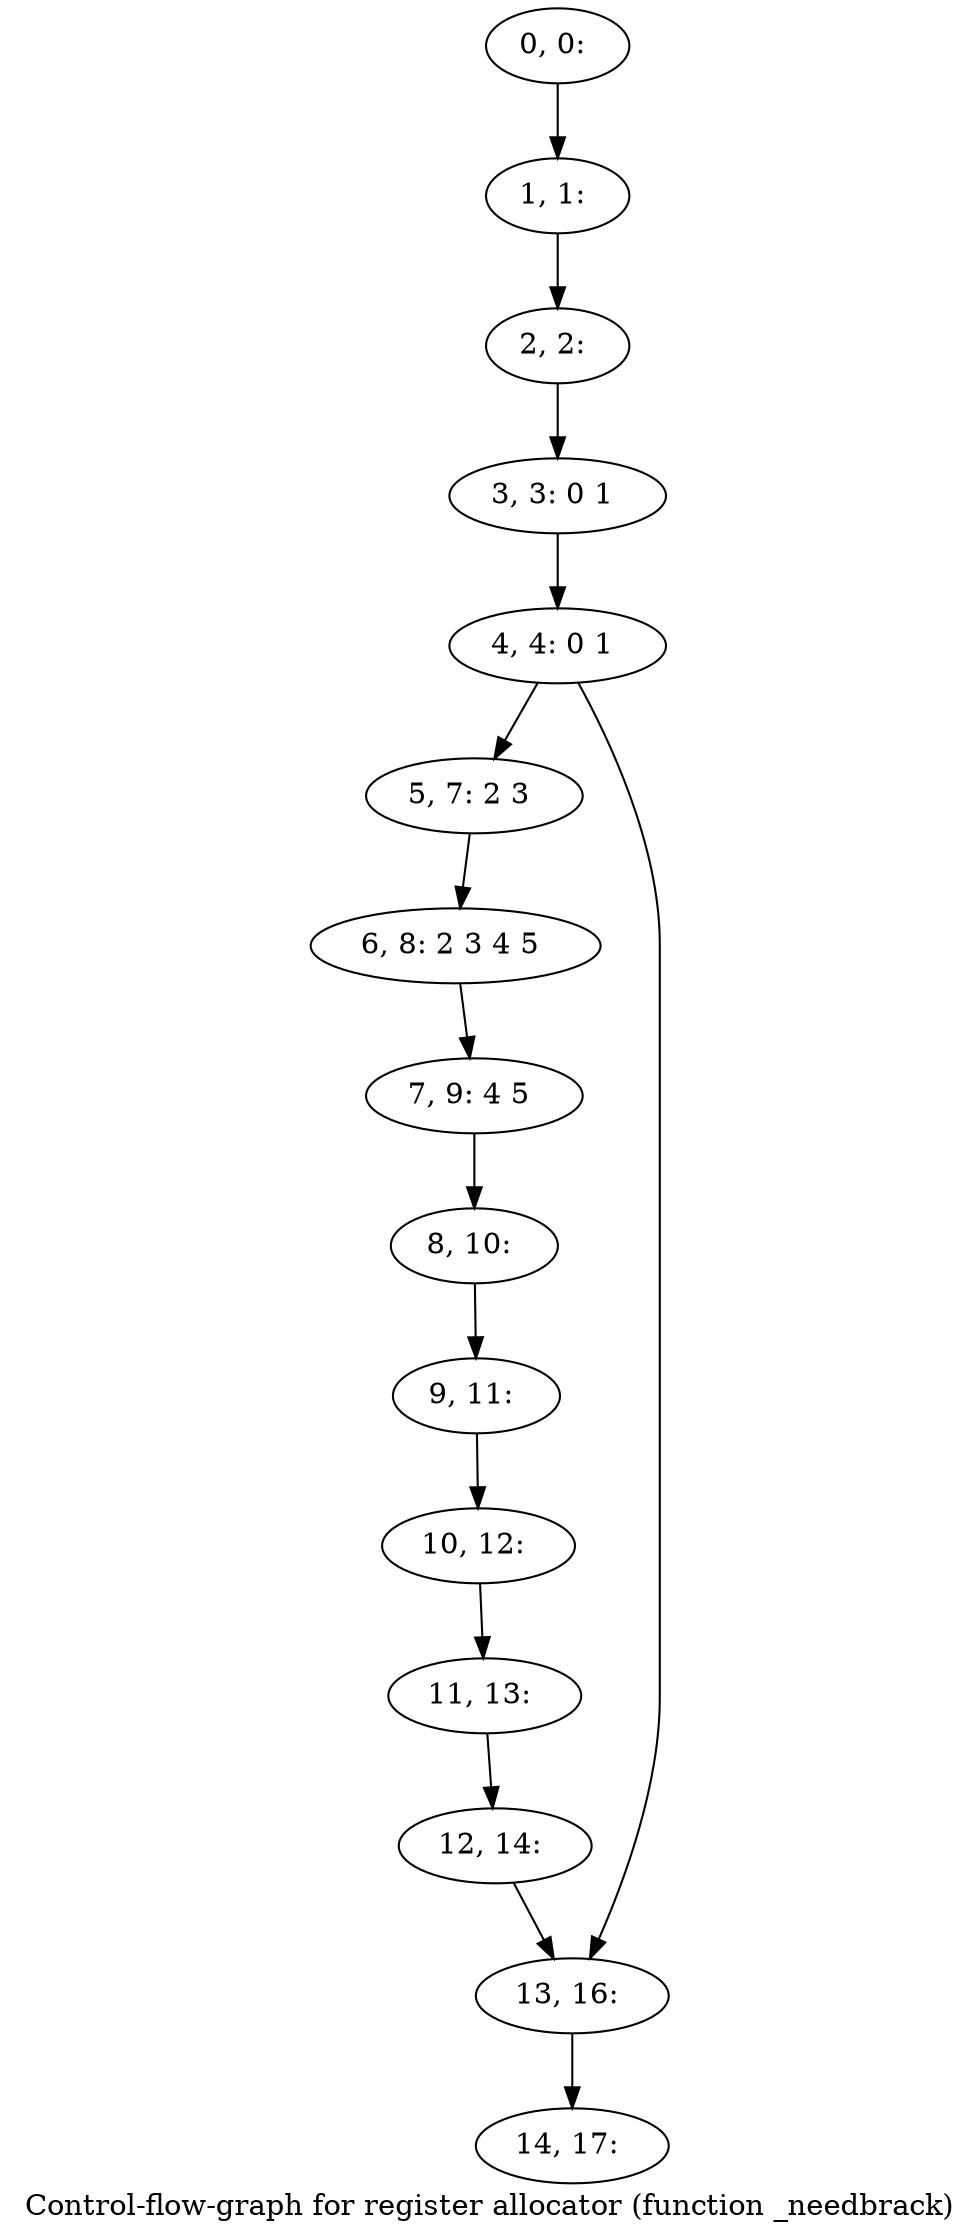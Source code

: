 digraph G {
graph [label="Control-flow-graph for register allocator (function _needbrack)"]
0[label="0, 0: "];
1[label="1, 1: "];
2[label="2, 2: "];
3[label="3, 3: 0 1 "];
4[label="4, 4: 0 1 "];
5[label="5, 7: 2 3 "];
6[label="6, 8: 2 3 4 5 "];
7[label="7, 9: 4 5 "];
8[label="8, 10: "];
9[label="9, 11: "];
10[label="10, 12: "];
11[label="11, 13: "];
12[label="12, 14: "];
13[label="13, 16: "];
14[label="14, 17: "];
0->1 ;
1->2 ;
2->3 ;
3->4 ;
4->5 ;
4->13 ;
5->6 ;
6->7 ;
7->8 ;
8->9 ;
9->10 ;
10->11 ;
11->12 ;
12->13 ;
13->14 ;
}
